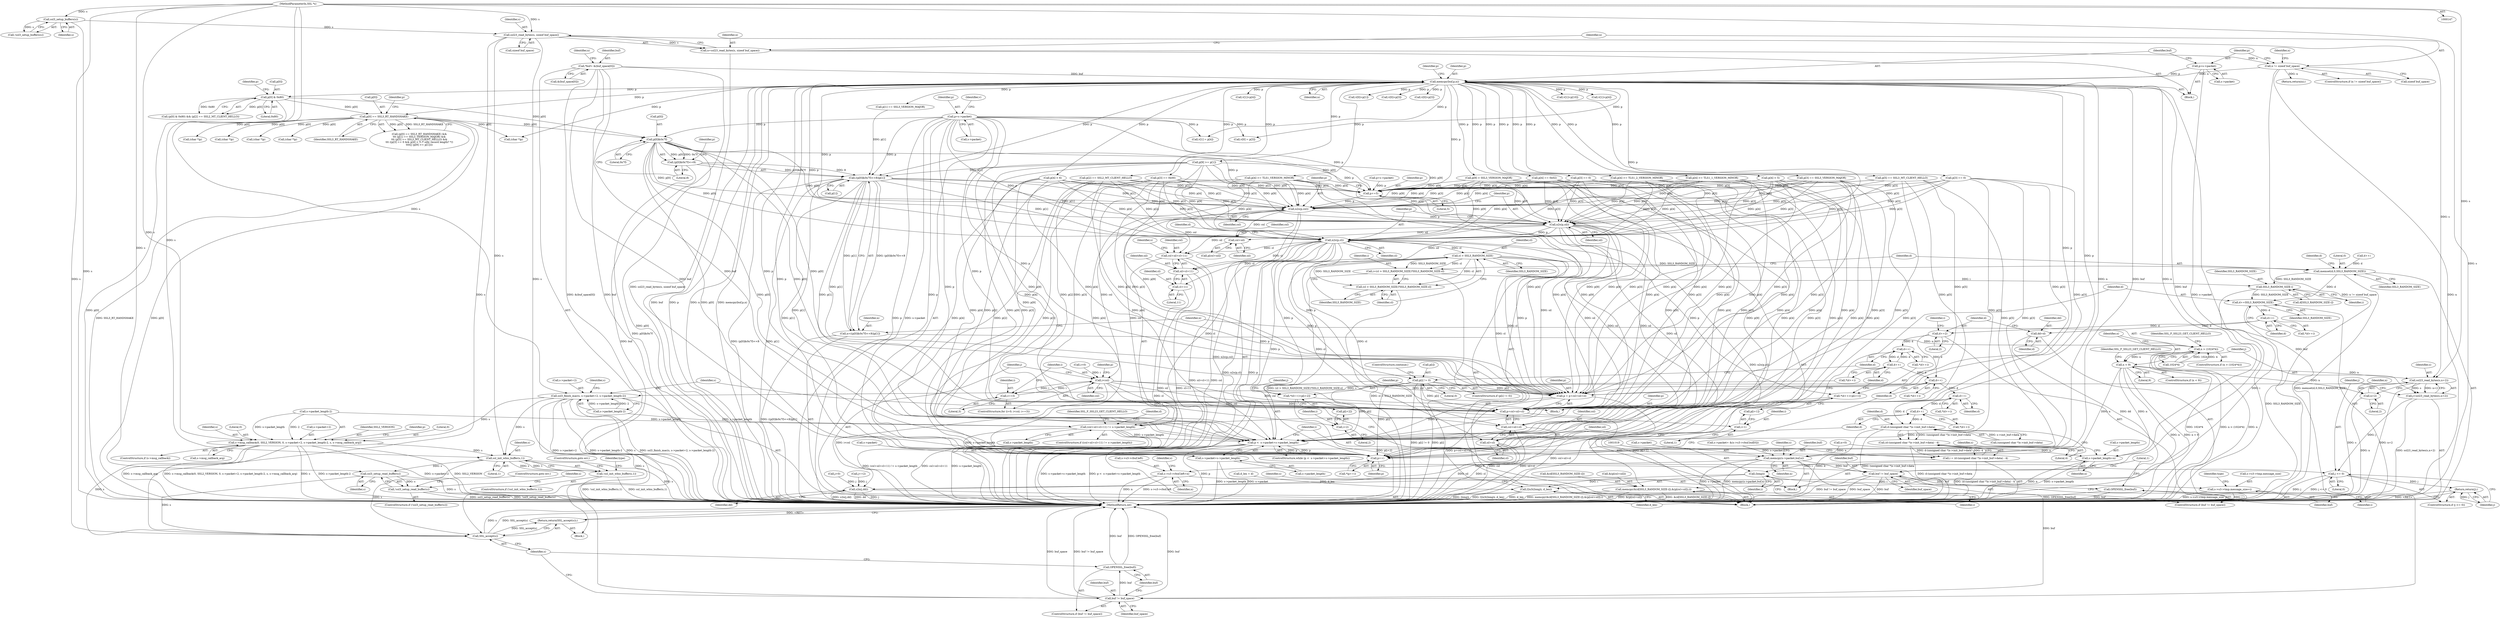 digraph "0_openssl_6ce9687b5aba5391fc0de50e18779eb676d0e04d@array" {
"1000740" [label="(Call,p[0]&0x7f)"];
"1000221" [label="(Call,p[0] & 0x80)"];
"1000215" [label="(Call,memcpy(buf,p,n))"];
"1000152" [label="(Call,*buf= &(buf_space[0]))"];
"1000210" [label="(Call,p=s->packet)"];
"1000204" [label="(Call,n != sizeof buf_space)"];
"1000197" [label="(Call,n=ssl23_read_bytes(s, sizeof buf_space))"];
"1000199" [label="(Call,ssl23_read_bytes(s, sizeof buf_space))"];
"1000194" [label="(Call,ssl3_setup_buffers(s))"];
"1000148" [label="(MethodParameterIn,SSL *s)"];
"1000430" [label="(Call,p[0] == SSL3_RT_HANDSHAKE)"];
"1000717" [label="(Call,p=s->packet)"];
"1000739" [label="(Call,(p[0]&0x7f)<<8)"];
"1000738" [label="(Call,((p[0]&0x7f)<<8)|p[1])"];
"1000736" [label="(Call,n=((p[0]&0x7f)<<8)|p[1])"];
"1000750" [label="(Call,n > (1024*4))"];
"1000761" [label="(Call,n < 9)"];
"1000771" [label="(Call,ssl23_read_bytes(s,n+2))"];
"1000769" [label="(Call,j=ssl23_read_bytes(s,n+2))"];
"1000777" [label="(Call,j <= 0)"];
"1000780" [label="(Return,return(j);)"];
"1000782" [label="(Call,ssl3_finish_mac(s, s->packet+2, s->packet_length-2))"];
"1000798" [label="(Call,s->msg_callback(0, SSL2_VERSION, 0, s->packet+2, s->packet_length-2, s, s->msg_callback_arg))"];
"1001090" [label="(Call,ssl_init_wbio_buffer(s,1))"];
"1001089" [label="(Call,!ssl_init_wbio_buffer(s,1))"];
"1001121" [label="(Call,ssl3_setup_read_buffer(s))"];
"1001120" [label="(Call,!ssl3_setup_read_buffer(s))"];
"1001234" [label="(Call,SSL_accept(s))"];
"1001233" [label="(Return,return(SSL_accept(s));)"];
"1000773" [label="(Call,n+2)"];
"1001104" [label="(Call,s->packet_length=n)"];
"1001138" [label="(Call,memcpy(s->packet,buf,n))"];
"1001144" [label="(Call,s->s3->rbuf.left=n)"];
"1001228" [label="(Call,buf != buf_space)"];
"1001231" [label="(Call,OPENSSL_free(buf))"];
"1001238" [label="(Call,buf != buf_space)"];
"1001241" [label="(Call,OPENSSL_free(buf))"];
"1000821" [label="(Call,p+=5)"];
"1000824" [label="(Call,n2s(p,csl))"];
"1000827" [label="(Call,n2s(p,sil))"];
"1000830" [label="(Call,n2s(p,cl))"];
"1000843" [label="(Call,(csl+sil+cl+11) != s->packet_length)"];
"1000987" [label="(Call,p <  s->packet+s->packet_length)"];
"1001002" [label="(Call,p++)"];
"1000989" [label="(Call,s->packet+s->packet_length)"];
"1000844" [label="(Call,csl+sil+cl+11)"];
"1000846" [label="(Call,sil+cl+11)"];
"1000848" [label="(Call,cl+11)"];
"1000885" [label="(Call,cl > SSL3_RANDOM_SIZE)"];
"1000882" [label="(Call,i=(cl > SSL3_RANDOM_SIZE)?SSL3_RANDOM_SIZE:cl)"];
"1000898" [label="(Call,SSL3_RANDOM_SIZE-i)"];
"1000894" [label="(Call,memcpy(&(d[SSL3_RANDOM_SIZE-i]),&(p[csl+sil]),i))"];
"1000908" [label="(Call,d+=SSL3_RANDOM_SIZE)"];
"1000913" [label="(Call,d++)"];
"1000919" [label="(Call,dd=d)"];
"1000964" [label="(Call,s2n(j,dd))"];
"1000922" [label="(Call,d+=2)"];
"1000945" [label="(Call,d++)"];
"1000954" [label="(Call,d++)"];
"1000969" [label="(Call,d++)"];
"1000974" [label="(Call,d++)"];
"1000999" [label="(Call,d++)"];
"1001007" [label="(Call,d-(unsigned char *)s->init_buf->data)"];
"1001006" [label="(Call,(d-(unsigned char *)s->init_buf->data) - 4)"];
"1001004" [label="(Call,i = (d-(unsigned char *)s->init_buf->data) - 4)"];
"1001018" [label="(Call,(long)i)"];
"1001017" [label="(Call,l2n3((long)i, d_len))"];
"1001040" [label="(Call,s->s3->tmp.message_size=i)"];
"1000884" [label="(Call,(cl > SSL3_RANDOM_SIZE)?SSL3_RANDOM_SIZE:cl)"];
"1000890" [label="(Call,memset(d,0,SSL3_RANDOM_SIZE))"];
"1000977" [label="(Call,p = p+csl+sil+cl)"];
"1000979" [label="(Call,p+csl+sil+cl)"];
"1000981" [label="(Call,csl+sil+cl)"];
"1000983" [label="(Call,sil+cl)"];
"1000937" [label="(Call,p[i] != 0)"];
"1000943" [label="(Call,*(d++)=p[i+1])"];
"1000952" [label="(Call,*(d++)=p[i+2])"];
"1000904" [label="(Call,csl+sil)"];
"1000929" [label="(Call,i<csl)"];
"1000932" [label="(Call,i+=3)"];
"1000949" [label="(Call,i+1)"];
"1000958" [label="(Call,i+2)"];
"1001121" [label="(Call,ssl3_setup_read_buffer(s))"];
"1000193" [label="(Call,!ssl3_setup_buffers(s))"];
"1000775" [label="(Literal,2)"];
"1000852" [label="(Identifier,s)"];
"1000951" [label="(Literal,1)"];
"1000430" [label="(Call,p[0] == SSL3_RT_HANDSHAKE)"];
"1000937" [label="(Call,p[i] != 0)"];
"1000431" [label="(Call,p[0])"];
"1001245" [label="(Literal,1)"];
"1000882" [label="(Call,i=(cl > SSL3_RANDOM_SIZE)?SSL3_RANDOM_SIZE:cl)"];
"1000492" [label="(Call,p[9] > SSL3_VERSION_MAJOR)"];
"1001003" [label="(Identifier,p)"];
"1000939" [label="(Identifier,p)"];
"1000897" [label="(Identifier,d)"];
"1000195" [label="(Identifier,s)"];
"1001000" [label="(Identifier,d)"];
"1000849" [label="(Identifier,cl)"];
"1000222" [label="(Call,p[0])"];
"1001005" [label="(Identifier,i)"];
"1000848" [label="(Call,cl+11)"];
"1000933" [label="(Identifier,i)"];
"1000999" [label="(Call,d++)"];
"1000739" [label="(Call,(p[0]&0x7f)<<8)"];
"1000454" [label="(Call,p[4] < 5)"];
"1001228" [label="(Call,buf != buf_space)"];
"1000769" [label="(Call,j=ssl23_read_bytes(s,n+2))"];
"1000887" [label="(Identifier,SSL3_RANDOM_SIZE)"];
"1000956" [label="(Call,p[i+2])"];
"1000850" [label="(Literal,11)"];
"1000216" [label="(Identifier,buf)"];
"1000200" [label="(Identifier,s)"];
"1000968" [label="(Call,*(d++))"];
"1001016" [label="(Literal,4)"];
"1000772" [label="(Identifier,s)"];
"1000746" [label="(Call,p[1])"];
"1001104" [label="(Call,s->packet_length=n)"];
"1000908" [label="(Call,d+=SSL3_RANDOM_SIZE)"];
"1000901" [label="(Call,&(p[csl+sil]))"];
"1000149" [label="(Block,)"];
"1000823" [label="(Literal,5)"];
"1001119" [label="(ControlStructure,if (!ssl3_setup_read_buffer(s)))"];
"1000828" [label="(Identifier,p)"];
"1000964" [label="(Call,s2n(j,dd))"];
"1000924" [label="(Literal,2)"];
"1000974" [label="(Call,d++)"];
"1000906" [label="(Identifier,sil)"];
"1000864" [label="(Call,d_len = d)"];
"1000821" [label="(Call,p+=5)"];
"1000226" [label="(Call,p[2] == SSL2_MT_CLIENT_HELLO)"];
"1000893" [label="(Identifier,SSL3_RANDOM_SIZE)"];
"1000225" [label="(Literal,0x80)"];
"1000981" [label="(Call,csl+sil+cl)"];
"1000220" [label="(Call,(p[0] & 0x80) && (p[2] == SSL2_MT_CLIENT_HELLO))"];
"1000762" [label="(Identifier,n)"];
"1000223" [label="(Identifier,p)"];
"1001088" [label="(ControlStructure,if (!ssl_init_wbio_buffer(s,1)))"];
"1000983" [label="(Call,sil+cl)"];
"1000988" [label="(Identifier,p)"];
"1000898" [label="(Call,SSL3_RANDOM_SIZE-i)"];
"1000834" [label="(Identifier,d)"];
"1000885" [label="(Call,cl > SSL3_RANDOM_SIZE)"];
"1000961" [label="(Call,j+=2)"];
"1000989" [label="(Call,s->packet+s->packet_length)"];
"1000436" [label="(Call,p[1] == SSL3_VERSION_MAJOR)"];
"1001008" [label="(Identifier,d)"];
"1001126" [label="(Identifier,s)"];
"1001105" [label="(Call,s->packet_length)"];
"1000907" [label="(Identifier,i)"];
"1000926" [label="(Call,i=0)"];
"1000789" [label="(Call,s->packet_length-2)"];
"1000206" [label="(Call,sizeof buf_space)"];
"1000796" [label="(Identifier,s)"];
"1000776" [label="(ControlStructure,if (j <= 0))"];
"1001142" [label="(Identifier,buf)"];
"1000832" [label="(Identifier,cl)"];
"1001092" [label="(Literal,1)"];
"1000215" [label="(Call,memcpy(buf,p,n))"];
"1000827" [label="(Call,n2s(p,sil))"];
"1000481" [label="(Call,p[4] < 6)"];
"1000300" [label="(Call,p[4] >= TLS1_2_VERSION_MINOR)"];
"1001122" [label="(Identifier,s)"];
"1000208" [label="(Return,return(n);)"];
"1000938" [label="(Call,p[i])"];
"1000194" [label="(Call,ssl3_setup_buffers(s))"];
"1000831" [label="(Identifier,p)"];
"1001021" [label="(Identifier,d_len)"];
"1001139" [label="(Call,s->packet)"];
"1000978" [label="(Identifier,p)"];
"1000889" [label="(Identifier,cl)"];
"1001143" [label="(Identifier,n)"];
"1000774" [label="(Identifier,n)"];
"1000942" [label="(ControlStructure,continue;)"];
"1000936" [label="(ControlStructure,if (p[i] != 0))"];
"1000802" [label="(Call,s->packet+2)"];
"1000910" [label="(Identifier,SSL3_RANDOM_SIZE)"];
"1000984" [label="(Identifier,sil)"];
"1001089" [label="(Call,!ssl_init_wbio_buffer(s,1))"];
"1000442" [label="(Call,p[5] == SSL3_MT_CLIENT_HELLO)"];
"1000757" [label="(Identifier,SSL_F_SSL23_GET_CLIENT_HELLO)"];
"1000740" [label="(Call,p[0]&0x7f)"];
"1000152" [label="(Call,*buf= &(buf_space[0]))"];
"1000154" [label="(Call,&(buf_space[0]))"];
"1000817" [label="(Identifier,p)"];
"1001152" [label="(Identifier,n)"];
"1001237" [label="(ControlStructure,if (buf != buf_space))"];
"1001246" [label="(MethodReturn,int)"];
"1000779" [label="(Literal,0)"];
"1000217" [label="(Identifier,p)"];
"1000747" [label="(Identifier,p)"];
"1000952" [label="(Call,*(d++)=p[i+2])"];
"1001006" [label="(Call,(d-(unsigned char *)s->init_buf->data) - 4)"];
"1000960" [label="(Literal,2)"];
"1000148" [label="(MethodParameterIn,SSL *s)"];
"1000825" [label="(Identifier,p)"];
"1000894" [label="(Call,memcpy(&(d[SSL3_RANDOM_SIZE-i]),&(p[csl+sil]),i))"];
"1000912" [label="(Call,*(d++))"];
"1000980" [label="(Identifier,p)"];
"1000900" [label="(Identifier,i)"];
"1000930" [label="(Identifier,i)"];
"1000945" [label="(Call,d++)"];
"1001123" [label="(ControlStructure,goto err;)"];
"1000993" [label="(Call,s->packet_length)"];
"1001235" [label="(Identifier,s)"];
"1000826" [label="(Identifier,csl)"];
"1000977" [label="(Call,p = p+csl+sil+cl)"];
"1000973" [label="(Call,*(d++))"];
"1001051" [label="(Identifier,type)"];
"1000722" [label="(Call,v[0] = p[3])"];
"1000763" [label="(Literal,9)"];
"1001241" [label="(Call,OPENSSL_free(buf))"];
"1000943" [label="(Call,*(d++)=p[i+1])"];
"1000284" [label="(Call,v[1]=p[4])"];
"1000637" [label="(Call,(char *)p)"];
"1000197" [label="(Call,n=ssl23_read_bytes(s, sizeof buf_space))"];
"1000782" [label="(Call,ssl3_finish_mac(s, s->packet+2, s->packet_length-2))"];
"1000752" [label="(Call,1024*4)"];
"1000201" [label="(Call,sizeof buf_space)"];
"1000886" [label="(Identifier,cl)"];
"1001048" [label="(Identifier,i)"];
"1001041" [label="(Call,s->s3->tmp.message_size)"];
"1000925" [label="(ControlStructure,for (i=0; i<csl; i+=3))"];
"1000749" [label="(ControlStructure,if (n > (1024*4)))"];
"1000760" [label="(ControlStructure,if (n < 9))"];
"1001114" [label="(Identifier,s)"];
"1000941" [label="(Literal,0)"];
"1000799" [label="(Literal,0)"];
"1000959" [label="(Identifier,i)"];
"1001231" [label="(Call,OPENSSL_free(buf))"];
"1001240" [label="(Identifier,buf_space)"];
"1000729" [label="(Call,v[1] = p[4])"];
"1000429" [label="(Call,(p[0] == SSL3_RT_HANDSHAKE) &&\n\t\t\t (p[1] == SSL3_VERSION_MAJOR) &&\n\t\t\t (p[5] == SSL3_MT_CLIENT_HELLO) &&\n\t\t\t ((p[3] == 0 && p[4] < 5 /* silly record length? */)\n\t\t\t\t|| (p[9] >= p[1])))"];
"1001098" [label="(Block,)"];
"1000745" [label="(Literal,8)"];
"1000212" [label="(Call,s->packet)"];
"1001157" [label="(Identifier,s)"];
"1001138" [label="(Call,memcpy(s->packet,buf,n))"];
"1000904" [label="(Call,csl+sil)"];
"1000777" [label="(Call,j <= 0)"];
"1000920" [label="(Identifier,dd)"];
"1000239" [label="(Call,p[4] == 0x02)"];
"1001001" [label="(Call,*(p++))"];
"1001018" [label="(Call,(long)i)"];
"1000982" [label="(Identifier,csl)"];
"1000778" [label="(Identifier,j)"];
"1000218" [label="(Identifier,n)"];
"1000923" [label="(Identifier,d)"];
"1000783" [label="(Identifier,s)"];
"1000221" [label="(Call,p[0] & 0x80)"];
"1000476" [label="(Call,p[3] == 0)"];
"1000761" [label="(Call,n < 9)"];
"1000744" [label="(Literal,0x7f)"];
"1000851" [label="(Call,s->packet_length)"];
"1000766" [label="(Identifier,SSL_F_SSL23_GET_CLIENT_HELLO)"];
"1001124" [label="(Call,s->packet= &(s->s3->rbuf.buf[0]))"];
"1000883" [label="(Identifier,i)"];
"1001040" [label="(Call,s->s3->tmp.message_size=i)"];
"1000467" [label="(Call,v[0]=p[1])"];
"1000277" [label="(Call,v[0]=p[3])"];
"1001242" [label="(Identifier,buf)"];
"1000965" [label="(Identifier,j)"];
"1000449" [label="(Call,p[3] == 0)"];
"1000884" [label="(Call,(cl > SSL3_RANDOM_SIZE)?SSL3_RANDOM_SIZE:cl)"];
"1000210" [label="(Call,p=s->packet)"];
"1000153" [label="(Identifier,buf)"];
"1000773" [label="(Call,n+2)"];
"1000843" [label="(Call,(csl+sil+cl+11) != s->packet_length)"];
"1000717" [label="(Call,p=s->packet)"];
"1000751" [label="(Identifier,n)"];
"1000724" [label="(Identifier,v)"];
"1000921" [label="(Identifier,d)"];
"1000890" [label="(Call,memset(d,0,SSL3_RANDOM_SIZE))"];
"1001148" [label="(Identifier,s)"];
"1000646" [label="(Call,(char *)p)"];
"1000678" [label="(Call,(char *)p)"];
"1000737" [label="(Identifier,n)"];
"1000812" [label="(Identifier,s)"];
"1000655" [label="(Call,(char *)p)"];
"1001090" [label="(Call,ssl_init_wbio_buffer(s,1))"];
"1000824" [label="(Call,n2s(p,csl))"];
"1000896" [label="(Call,d[SSL3_RANDOM_SIZE-i])"];
"1000770" [label="(Identifier,j)"];
"1000899" [label="(Identifier,SSL3_RANDOM_SIZE)"];
"1000913" [label="(Call,d++)"];
"1000954" [label="(Call,d++)"];
"1001007" [label="(Call,d-(unsigned char *)s->init_buf->data)"];
"1000245" [label="(Call,v[0]=p[3])"];
"1000909" [label="(Identifier,d)"];
"1001091" [label="(Identifier,s)"];
"1000929" [label="(Call,i<csl)"];
"1000905" [label="(Identifier,csl)"];
"1000182" [label="(Block,)"];
"1000459" [label="(Call,p[9] >= p[1])"];
"1001093" [label="(ControlStructure,goto err;)"];
"1000953" [label="(Call,*(d++))"];
"1000979" [label="(Call,p+csl+sil+cl)"];
"1000780" [label="(Return,return(j);)"];
"1000794" [label="(ControlStructure,if (s->msg_callback))"];
"1000955" [label="(Identifier,d)"];
"1001230" [label="(Identifier,buf_space)"];
"1001238" [label="(Call,buf != buf_space)"];
"1000204" [label="(Call,n != sizeof buf_space)"];
"1000167" [label="(Call,n=0)"];
"1000946" [label="(Identifier,d)"];
"1000198" [label="(Identifier,n)"];
"1001004" [label="(Call,i = (d-(unsigned char *)s->init_buf->data) - 4)"];
"1001234" [label="(Call,SSL_accept(s))"];
"1000847" [label="(Identifier,sil)"];
"1001002" [label="(Call,p++)"];
"1000800" [label="(Identifier,SSL2_VERSION)"];
"1000969" [label="(Call,d++)"];
"1000958" [label="(Call,i+2)"];
"1001009" [label="(Call,(unsigned char *)s->init_buf->data)"];
"1000234" [label="(Call,p[3] == 0x00)"];
"1000947" [label="(Call,p[i+1])"];
"1000990" [label="(Call,s->packet)"];
"1000784" [label="(Call,s->packet+2)"];
"1000203" [label="(ControlStructure,if (n != sizeof buf_space))"];
"1000844" [label="(Call,csl+sil+cl+11)"];
"1000927" [label="(Identifier,i)"];
"1001145" [label="(Call,s->s3->rbuf.left)"];
"1001144" [label="(Call,s->s3->rbuf.left=n)"];
"1001232" [label="(Identifier,buf)"];
"1000781" [label="(Identifier,j)"];
"1000750" [label="(Call,n > (1024*4))"];
"1001108" [label="(Identifier,n)"];
"1001026" [label="(Identifier,s)"];
"1000292" [label="(Call,p[4] >= TLS1_VERSION_MINOR)"];
"1000934" [label="(Literal,3)"];
"1000168" [label="(Identifier,n)"];
"1001020" [label="(Identifier,i)"];
"1000962" [label="(Identifier,j)"];
"1000325" [label="(Call,p[4] >= TLS1_1_VERSION_MINOR)"];
"1000719" [label="(Call,s->packet)"];
"1001239" [label="(Identifier,buf)"];
"1000966" [label="(Identifier,dd)"];
"1000271" [label="(Call,p[3] == SSL3_VERSION_MAJOR)"];
"1000663" [label="(Call,(char *)p)"];
"1000922" [label="(Call,d+=2)"];
"1000944" [label="(Call,*(d++))"];
"1000892" [label="(Literal,0)"];
"1000842" [label="(ControlStructure,if ((csl+sil+cl+11) != s->packet_length))"];
"1000935" [label="(Block,)"];
"1000856" [label="(Identifier,SSL_F_SSL23_GET_CLIENT_HELLO)"];
"1000877" [label="(Call,d++)"];
"1000807" [label="(Call,s->packet_length-2)"];
"1000895" [label="(Call,&(d[SSL3_RANDOM_SIZE-i]))"];
"1000932" [label="(Call,i+=3)"];
"1000949" [label="(Call,i+1)"];
"1000950" [label="(Identifier,i)"];
"1000199" [label="(Call,ssl23_read_bytes(s, sizeof buf_space))"];
"1001233" [label="(Return,return(SSL_accept(s));)"];
"1000813" [label="(Call,s->msg_callback_arg)"];
"1000987" [label="(Call,p <  s->packet+s->packet_length)"];
"1000503" [label="(Call,v[1]=p[10])"];
"1001229" [label="(Identifier,buf)"];
"1000975" [label="(Identifier,d)"];
"1000902" [label="(Call,p[csl+sil])"];
"1000830" [label="(Call,n2s(p,cl))"];
"1000438" [label="(Identifier,p)"];
"1000798" [label="(Call,s->msg_callback(0, SSL2_VERSION, 0, s->packet+2, s->packet_length-2, s, s->msg_callback_arg))"];
"1001227" [label="(ControlStructure,if (buf != buf_space))"];
"1000771" [label="(Call,ssl23_read_bytes(s,n+2))"];
"1000713" [label="(Block,)"];
"1000741" [label="(Call,p[0])"];
"1000228" [label="(Identifier,p)"];
"1000718" [label="(Identifier,p)"];
"1000919" [label="(Call,dd=d)"];
"1001017" [label="(Call,l2n3((long)i, d_len))"];
"1000205" [label="(Identifier,n)"];
"1000252" [label="(Call,v[1]=p[4])"];
"1001096" [label="(Identifier,type)"];
"1000888" [label="(Identifier,SSL3_RANDOM_SIZE)"];
"1000434" [label="(Identifier,SSL3_RT_HANDSHAKE)"];
"1000211" [label="(Identifier,p)"];
"1000891" [label="(Identifier,d)"];
"1000816" [label="(Call,p=s->packet)"];
"1000916" [label="(Call,j=0)"];
"1000986" [label="(ControlStructure,while (p <  s->packet+s->packet_length))"];
"1000738" [label="(Call,((p[0]&0x7f)<<8)|p[1])"];
"1000862" [label="(Identifier,d)"];
"1000970" [label="(Identifier,d)"];
"1000931" [label="(Identifier,csl)"];
"1000209" [label="(Identifier,n)"];
"1000846" [label="(Call,sil+cl+11)"];
"1000822" [label="(Identifier,p)"];
"1000845" [label="(Identifier,csl)"];
"1000914" [label="(Identifier,d)"];
"1000801" [label="(Literal,0)"];
"1000736" [label="(Call,n=((p[0]&0x7f)<<8)|p[1])"];
"1000829" [label="(Identifier,sil)"];
"1000985" [label="(Identifier,cl)"];
"1001120" [label="(Call,!ssl3_setup_read_buffer(s))"];
"1000998" [label="(Call,*(d++))"];
"1000740" -> "1000739"  [label="AST: "];
"1000740" -> "1000744"  [label="CFG: "];
"1000741" -> "1000740"  [label="AST: "];
"1000744" -> "1000740"  [label="AST: "];
"1000745" -> "1000740"  [label="CFG: "];
"1000740" -> "1001246"  [label="DDG: p[0]"];
"1000740" -> "1000739"  [label="DDG: p[0]"];
"1000740" -> "1000739"  [label="DDG: 0x7f"];
"1000221" -> "1000740"  [label="DDG: p[0]"];
"1000430" -> "1000740"  [label="DDG: p[0]"];
"1000717" -> "1000740"  [label="DDG: p"];
"1000740" -> "1000821"  [label="DDG: p[0]"];
"1000740" -> "1000824"  [label="DDG: p[0]"];
"1000740" -> "1000827"  [label="DDG: p[0]"];
"1000740" -> "1000830"  [label="DDG: p[0]"];
"1000740" -> "1000977"  [label="DDG: p[0]"];
"1000740" -> "1000979"  [label="DDG: p[0]"];
"1000740" -> "1000987"  [label="DDG: p[0]"];
"1000740" -> "1001002"  [label="DDG: p[0]"];
"1000221" -> "1000220"  [label="AST: "];
"1000221" -> "1000225"  [label="CFG: "];
"1000222" -> "1000221"  [label="AST: "];
"1000225" -> "1000221"  [label="AST: "];
"1000228" -> "1000221"  [label="CFG: "];
"1000220" -> "1000221"  [label="CFG: "];
"1000221" -> "1001246"  [label="DDG: p[0]"];
"1000221" -> "1000220"  [label="DDG: p[0]"];
"1000221" -> "1000220"  [label="DDG: 0x80"];
"1000215" -> "1000221"  [label="DDG: p"];
"1000221" -> "1000430"  [label="DDG: p[0]"];
"1000215" -> "1000182"  [label="AST: "];
"1000215" -> "1000218"  [label="CFG: "];
"1000216" -> "1000215"  [label="AST: "];
"1000217" -> "1000215"  [label="AST: "];
"1000218" -> "1000215"  [label="AST: "];
"1000223" -> "1000215"  [label="CFG: "];
"1000215" -> "1001246"  [label="DDG: buf"];
"1000215" -> "1001246"  [label="DDG: p"];
"1000215" -> "1001246"  [label="DDG: n"];
"1000215" -> "1001246"  [label="DDG: memcpy(buf,p,n)"];
"1000152" -> "1000215"  [label="DDG: buf"];
"1000210" -> "1000215"  [label="DDG: p"];
"1000204" -> "1000215"  [label="DDG: n"];
"1000215" -> "1000226"  [label="DDG: p"];
"1000215" -> "1000234"  [label="DDG: p"];
"1000215" -> "1000239"  [label="DDG: p"];
"1000215" -> "1000245"  [label="DDG: p"];
"1000215" -> "1000252"  [label="DDG: p"];
"1000215" -> "1000271"  [label="DDG: p"];
"1000215" -> "1000277"  [label="DDG: p"];
"1000215" -> "1000284"  [label="DDG: p"];
"1000215" -> "1000292"  [label="DDG: p"];
"1000215" -> "1000300"  [label="DDG: p"];
"1000215" -> "1000325"  [label="DDG: p"];
"1000215" -> "1000430"  [label="DDG: p"];
"1000215" -> "1000436"  [label="DDG: p"];
"1000215" -> "1000442"  [label="DDG: p"];
"1000215" -> "1000449"  [label="DDG: p"];
"1000215" -> "1000454"  [label="DDG: p"];
"1000215" -> "1000459"  [label="DDG: p"];
"1000215" -> "1000467"  [label="DDG: p"];
"1000215" -> "1000476"  [label="DDG: p"];
"1000215" -> "1000481"  [label="DDG: p"];
"1000215" -> "1000492"  [label="DDG: p"];
"1000215" -> "1000503"  [label="DDG: p"];
"1000215" -> "1000637"  [label="DDG: p"];
"1000215" -> "1000722"  [label="DDG: p"];
"1000215" -> "1000729"  [label="DDG: p"];
"1000215" -> "1000738"  [label="DDG: p"];
"1000215" -> "1000821"  [label="DDG: p"];
"1000215" -> "1000824"  [label="DDG: p"];
"1000215" -> "1000827"  [label="DDG: p"];
"1000215" -> "1000830"  [label="DDG: p"];
"1000215" -> "1000977"  [label="DDG: p"];
"1000215" -> "1000979"  [label="DDG: p"];
"1000215" -> "1000987"  [label="DDG: p"];
"1000215" -> "1001002"  [label="DDG: p"];
"1000215" -> "1001104"  [label="DDG: n"];
"1000215" -> "1001138"  [label="DDG: buf"];
"1000215" -> "1001138"  [label="DDG: n"];
"1000215" -> "1001228"  [label="DDG: buf"];
"1000215" -> "1001238"  [label="DDG: buf"];
"1000152" -> "1000149"  [label="AST: "];
"1000152" -> "1000154"  [label="CFG: "];
"1000153" -> "1000152"  [label="AST: "];
"1000154" -> "1000152"  [label="AST: "];
"1000168" -> "1000152"  [label="CFG: "];
"1000152" -> "1001246"  [label="DDG: buf"];
"1000152" -> "1001246"  [label="DDG: &(buf_space[0])"];
"1000152" -> "1001138"  [label="DDG: buf"];
"1000152" -> "1001228"  [label="DDG: buf"];
"1000152" -> "1001238"  [label="DDG: buf"];
"1000210" -> "1000182"  [label="AST: "];
"1000210" -> "1000212"  [label="CFG: "];
"1000211" -> "1000210"  [label="AST: "];
"1000212" -> "1000210"  [label="AST: "];
"1000216" -> "1000210"  [label="CFG: "];
"1000210" -> "1001246"  [label="DDG: s->packet"];
"1000204" -> "1000203"  [label="AST: "];
"1000204" -> "1000206"  [label="CFG: "];
"1000205" -> "1000204"  [label="AST: "];
"1000206" -> "1000204"  [label="AST: "];
"1000209" -> "1000204"  [label="CFG: "];
"1000211" -> "1000204"  [label="CFG: "];
"1000204" -> "1001246"  [label="DDG: n"];
"1000204" -> "1001246"  [label="DDG: n != sizeof buf_space"];
"1000197" -> "1000204"  [label="DDG: n"];
"1000204" -> "1000208"  [label="DDG: n"];
"1000197" -> "1000182"  [label="AST: "];
"1000197" -> "1000199"  [label="CFG: "];
"1000198" -> "1000197"  [label="AST: "];
"1000199" -> "1000197"  [label="AST: "];
"1000205" -> "1000197"  [label="CFG: "];
"1000197" -> "1001246"  [label="DDG: ssl23_read_bytes(s, sizeof buf_space)"];
"1000199" -> "1000197"  [label="DDG: s"];
"1000199" -> "1000201"  [label="CFG: "];
"1000200" -> "1000199"  [label="AST: "];
"1000201" -> "1000199"  [label="AST: "];
"1000199" -> "1001246"  [label="DDG: s"];
"1000194" -> "1000199"  [label="DDG: s"];
"1000148" -> "1000199"  [label="DDG: s"];
"1000199" -> "1000771"  [label="DDG: s"];
"1000199" -> "1001090"  [label="DDG: s"];
"1000199" -> "1001234"  [label="DDG: s"];
"1000194" -> "1000193"  [label="AST: "];
"1000194" -> "1000195"  [label="CFG: "];
"1000195" -> "1000194"  [label="AST: "];
"1000193" -> "1000194"  [label="CFG: "];
"1000194" -> "1001246"  [label="DDG: s"];
"1000194" -> "1000193"  [label="DDG: s"];
"1000148" -> "1000194"  [label="DDG: s"];
"1000148" -> "1000147"  [label="AST: "];
"1000148" -> "1001246"  [label="DDG: s"];
"1000148" -> "1000771"  [label="DDG: s"];
"1000148" -> "1000782"  [label="DDG: s"];
"1000148" -> "1000798"  [label="DDG: s"];
"1000148" -> "1001090"  [label="DDG: s"];
"1000148" -> "1001121"  [label="DDG: s"];
"1000148" -> "1001234"  [label="DDG: s"];
"1000430" -> "1000429"  [label="AST: "];
"1000430" -> "1000434"  [label="CFG: "];
"1000431" -> "1000430"  [label="AST: "];
"1000434" -> "1000430"  [label="AST: "];
"1000438" -> "1000430"  [label="CFG: "];
"1000429" -> "1000430"  [label="CFG: "];
"1000430" -> "1001246"  [label="DDG: SSL3_RT_HANDSHAKE"];
"1000430" -> "1001246"  [label="DDG: p[0]"];
"1000430" -> "1000429"  [label="DDG: p[0]"];
"1000430" -> "1000429"  [label="DDG: SSL3_RT_HANDSHAKE"];
"1000430" -> "1000637"  [label="DDG: p[0]"];
"1000430" -> "1000646"  [label="DDG: p[0]"];
"1000430" -> "1000655"  [label="DDG: p[0]"];
"1000430" -> "1000663"  [label="DDG: p[0]"];
"1000430" -> "1000678"  [label="DDG: p[0]"];
"1000717" -> "1000713"  [label="AST: "];
"1000717" -> "1000719"  [label="CFG: "];
"1000718" -> "1000717"  [label="AST: "];
"1000719" -> "1000717"  [label="AST: "];
"1000724" -> "1000717"  [label="CFG: "];
"1000717" -> "1001246"  [label="DDG: s->packet"];
"1000717" -> "1001246"  [label="DDG: p"];
"1000717" -> "1000722"  [label="DDG: p"];
"1000717" -> "1000729"  [label="DDG: p"];
"1000717" -> "1000738"  [label="DDG: p"];
"1000717" -> "1000821"  [label="DDG: p"];
"1000717" -> "1000824"  [label="DDG: p"];
"1000717" -> "1000827"  [label="DDG: p"];
"1000717" -> "1000830"  [label="DDG: p"];
"1000717" -> "1000977"  [label="DDG: p"];
"1000717" -> "1000979"  [label="DDG: p"];
"1000717" -> "1000987"  [label="DDG: p"];
"1000717" -> "1001002"  [label="DDG: p"];
"1000739" -> "1000738"  [label="AST: "];
"1000739" -> "1000745"  [label="CFG: "];
"1000745" -> "1000739"  [label="AST: "];
"1000747" -> "1000739"  [label="CFG: "];
"1000739" -> "1001246"  [label="DDG: p[0]&0x7f"];
"1000739" -> "1000738"  [label="DDG: p[0]&0x7f"];
"1000739" -> "1000738"  [label="DDG: 8"];
"1000738" -> "1000736"  [label="AST: "];
"1000738" -> "1000746"  [label="CFG: "];
"1000746" -> "1000738"  [label="AST: "];
"1000736" -> "1000738"  [label="CFG: "];
"1000738" -> "1001246"  [label="DDG: (p[0]&0x7f)<<8"];
"1000738" -> "1001246"  [label="DDG: p[1]"];
"1000738" -> "1000736"  [label="DDG: (p[0]&0x7f)<<8"];
"1000738" -> "1000736"  [label="DDG: p[1]"];
"1000436" -> "1000738"  [label="DDG: p[1]"];
"1000459" -> "1000738"  [label="DDG: p[1]"];
"1000738" -> "1000821"  [label="DDG: p[1]"];
"1000738" -> "1000824"  [label="DDG: p[1]"];
"1000738" -> "1000827"  [label="DDG: p[1]"];
"1000738" -> "1000830"  [label="DDG: p[1]"];
"1000738" -> "1000977"  [label="DDG: p[1]"];
"1000738" -> "1000979"  [label="DDG: p[1]"];
"1000738" -> "1000987"  [label="DDG: p[1]"];
"1000738" -> "1001002"  [label="DDG: p[1]"];
"1000736" -> "1000713"  [label="AST: "];
"1000737" -> "1000736"  [label="AST: "];
"1000751" -> "1000736"  [label="CFG: "];
"1000736" -> "1001246"  [label="DDG: ((p[0]&0x7f)<<8)|p[1]"];
"1000736" -> "1000750"  [label="DDG: n"];
"1000750" -> "1000749"  [label="AST: "];
"1000750" -> "1000752"  [label="CFG: "];
"1000751" -> "1000750"  [label="AST: "];
"1000752" -> "1000750"  [label="AST: "];
"1000757" -> "1000750"  [label="CFG: "];
"1000762" -> "1000750"  [label="CFG: "];
"1000750" -> "1001246"  [label="DDG: n"];
"1000750" -> "1001246"  [label="DDG: n > (1024*4)"];
"1000750" -> "1001246"  [label="DDG: 1024*4"];
"1000752" -> "1000750"  [label="DDG: 1024"];
"1000752" -> "1000750"  [label="DDG: 4"];
"1000750" -> "1000761"  [label="DDG: n"];
"1000761" -> "1000760"  [label="AST: "];
"1000761" -> "1000763"  [label="CFG: "];
"1000762" -> "1000761"  [label="AST: "];
"1000763" -> "1000761"  [label="AST: "];
"1000766" -> "1000761"  [label="CFG: "];
"1000770" -> "1000761"  [label="CFG: "];
"1000761" -> "1001246"  [label="DDG: n"];
"1000761" -> "1001246"  [label="DDG: n < 9"];
"1000761" -> "1000771"  [label="DDG: n"];
"1000761" -> "1000773"  [label="DDG: n"];
"1000761" -> "1001104"  [label="DDG: n"];
"1000761" -> "1001138"  [label="DDG: n"];
"1000771" -> "1000769"  [label="AST: "];
"1000771" -> "1000773"  [label="CFG: "];
"1000772" -> "1000771"  [label="AST: "];
"1000773" -> "1000771"  [label="AST: "];
"1000769" -> "1000771"  [label="CFG: "];
"1000771" -> "1001246"  [label="DDG: n+2"];
"1000771" -> "1001246"  [label="DDG: s"];
"1000771" -> "1000769"  [label="DDG: s"];
"1000771" -> "1000769"  [label="DDG: n+2"];
"1000771" -> "1000782"  [label="DDG: s"];
"1000769" -> "1000713"  [label="AST: "];
"1000770" -> "1000769"  [label="AST: "];
"1000778" -> "1000769"  [label="CFG: "];
"1000769" -> "1001246"  [label="DDG: ssl23_read_bytes(s,n+2)"];
"1000769" -> "1000777"  [label="DDG: j"];
"1000777" -> "1000776"  [label="AST: "];
"1000777" -> "1000779"  [label="CFG: "];
"1000778" -> "1000777"  [label="AST: "];
"1000779" -> "1000777"  [label="AST: "];
"1000781" -> "1000777"  [label="CFG: "];
"1000783" -> "1000777"  [label="CFG: "];
"1000777" -> "1001246"  [label="DDG: j <= 0"];
"1000777" -> "1001246"  [label="DDG: j"];
"1000777" -> "1000780"  [label="DDG: j"];
"1000780" -> "1000776"  [label="AST: "];
"1000780" -> "1000781"  [label="CFG: "];
"1000781" -> "1000780"  [label="AST: "];
"1001246" -> "1000780"  [label="CFG: "];
"1000780" -> "1001246"  [label="DDG: <RET>"];
"1000781" -> "1000780"  [label="DDG: j"];
"1000782" -> "1000713"  [label="AST: "];
"1000782" -> "1000789"  [label="CFG: "];
"1000783" -> "1000782"  [label="AST: "];
"1000784" -> "1000782"  [label="AST: "];
"1000789" -> "1000782"  [label="AST: "];
"1000796" -> "1000782"  [label="CFG: "];
"1000782" -> "1001246"  [label="DDG: s->packet_length-2"];
"1000782" -> "1001246"  [label="DDG: s"];
"1000782" -> "1001246"  [label="DDG: ssl3_finish_mac(s, s->packet+2, s->packet_length-2)"];
"1000782" -> "1001246"  [label="DDG: s->packet+2"];
"1000789" -> "1000782"  [label="DDG: s->packet_length"];
"1000789" -> "1000782"  [label="DDG: 2"];
"1000782" -> "1000798"  [label="DDG: s"];
"1000782" -> "1001090"  [label="DDG: s"];
"1000782" -> "1001234"  [label="DDG: s"];
"1000798" -> "1000794"  [label="AST: "];
"1000798" -> "1000813"  [label="CFG: "];
"1000799" -> "1000798"  [label="AST: "];
"1000800" -> "1000798"  [label="AST: "];
"1000801" -> "1000798"  [label="AST: "];
"1000802" -> "1000798"  [label="AST: "];
"1000807" -> "1000798"  [label="AST: "];
"1000812" -> "1000798"  [label="AST: "];
"1000813" -> "1000798"  [label="AST: "];
"1000817" -> "1000798"  [label="CFG: "];
"1000798" -> "1001246"  [label="DDG: s->packet_length-2"];
"1000798" -> "1001246"  [label="DDG: s->packet+2"];
"1000798" -> "1001246"  [label="DDG: SSL2_VERSION"];
"1000798" -> "1001246"  [label="DDG: s->msg_callback_arg"];
"1000798" -> "1001246"  [label="DDG: s->msg_callback(0, SSL2_VERSION, 0, s->packet+2, s->packet_length-2, s, s->msg_callback_arg)"];
"1000798" -> "1001246"  [label="DDG: s"];
"1000807" -> "1000798"  [label="DDG: s->packet_length"];
"1000807" -> "1000798"  [label="DDG: 2"];
"1000798" -> "1001090"  [label="DDG: s"];
"1000798" -> "1001234"  [label="DDG: s"];
"1001090" -> "1001089"  [label="AST: "];
"1001090" -> "1001092"  [label="CFG: "];
"1001091" -> "1001090"  [label="AST: "];
"1001092" -> "1001090"  [label="AST: "];
"1001089" -> "1001090"  [label="CFG: "];
"1001090" -> "1001246"  [label="DDG: s"];
"1001090" -> "1001089"  [label="DDG: s"];
"1001090" -> "1001089"  [label="DDG: 1"];
"1001090" -> "1001121"  [label="DDG: s"];
"1001090" -> "1001234"  [label="DDG: s"];
"1001089" -> "1001088"  [label="AST: "];
"1001093" -> "1001089"  [label="CFG: "];
"1001096" -> "1001089"  [label="CFG: "];
"1001089" -> "1001246"  [label="DDG: !ssl_init_wbio_buffer(s,1)"];
"1001089" -> "1001246"  [label="DDG: ssl_init_wbio_buffer(s,1)"];
"1001121" -> "1001120"  [label="AST: "];
"1001121" -> "1001122"  [label="CFG: "];
"1001122" -> "1001121"  [label="AST: "];
"1001120" -> "1001121"  [label="CFG: "];
"1001121" -> "1001246"  [label="DDG: s"];
"1001121" -> "1001120"  [label="DDG: s"];
"1001121" -> "1001234"  [label="DDG: s"];
"1001120" -> "1001119"  [label="AST: "];
"1001123" -> "1001120"  [label="CFG: "];
"1001126" -> "1001120"  [label="CFG: "];
"1001120" -> "1001246"  [label="DDG: ssl3_setup_read_buffer(s)"];
"1001120" -> "1001246"  [label="DDG: !ssl3_setup_read_buffer(s)"];
"1001234" -> "1001233"  [label="AST: "];
"1001234" -> "1001235"  [label="CFG: "];
"1001235" -> "1001234"  [label="AST: "];
"1001233" -> "1001234"  [label="CFG: "];
"1001234" -> "1001246"  [label="DDG: s"];
"1001234" -> "1001246"  [label="DDG: SSL_accept(s)"];
"1001234" -> "1001233"  [label="DDG: SSL_accept(s)"];
"1001233" -> "1000149"  [label="AST: "];
"1001246" -> "1001233"  [label="CFG: "];
"1001233" -> "1001246"  [label="DDG: <RET>"];
"1000773" -> "1000775"  [label="CFG: "];
"1000774" -> "1000773"  [label="AST: "];
"1000775" -> "1000773"  [label="AST: "];
"1000773" -> "1001246"  [label="DDG: n"];
"1001104" -> "1001098"  [label="AST: "];
"1001104" -> "1001108"  [label="CFG: "];
"1001105" -> "1001104"  [label="AST: "];
"1001108" -> "1001104"  [label="AST: "];
"1001114" -> "1001104"  [label="CFG: "];
"1001104" -> "1001246"  [label="DDG: s->packet_length"];
"1001104" -> "1001246"  [label="DDG: n"];
"1000167" -> "1001104"  [label="DDG: n"];
"1001138" -> "1001098"  [label="AST: "];
"1001138" -> "1001143"  [label="CFG: "];
"1001139" -> "1001138"  [label="AST: "];
"1001142" -> "1001138"  [label="AST: "];
"1001143" -> "1001138"  [label="AST: "];
"1001148" -> "1001138"  [label="CFG: "];
"1001138" -> "1001246"  [label="DDG: s->packet"];
"1001138" -> "1001246"  [label="DDG: memcpy(s->packet,buf,n)"];
"1001124" -> "1001138"  [label="DDG: s->packet"];
"1000167" -> "1001138"  [label="DDG: n"];
"1001138" -> "1001144"  [label="DDG: n"];
"1001138" -> "1001228"  [label="DDG: buf"];
"1001138" -> "1001238"  [label="DDG: buf"];
"1001144" -> "1001098"  [label="AST: "];
"1001144" -> "1001152"  [label="CFG: "];
"1001145" -> "1001144"  [label="AST: "];
"1001152" -> "1001144"  [label="AST: "];
"1001157" -> "1001144"  [label="CFG: "];
"1001144" -> "1001246"  [label="DDG: s->s3->rbuf.left"];
"1001144" -> "1001246"  [label="DDG: n"];
"1001228" -> "1001227"  [label="AST: "];
"1001228" -> "1001230"  [label="CFG: "];
"1001229" -> "1001228"  [label="AST: "];
"1001230" -> "1001228"  [label="AST: "];
"1001232" -> "1001228"  [label="CFG: "];
"1001235" -> "1001228"  [label="CFG: "];
"1001228" -> "1001246"  [label="DDG: buf"];
"1001228" -> "1001246"  [label="DDG: buf_space"];
"1001228" -> "1001246"  [label="DDG: buf != buf_space"];
"1001228" -> "1001231"  [label="DDG: buf"];
"1001231" -> "1001227"  [label="AST: "];
"1001231" -> "1001232"  [label="CFG: "];
"1001232" -> "1001231"  [label="AST: "];
"1001235" -> "1001231"  [label="CFG: "];
"1001231" -> "1001246"  [label="DDG: buf"];
"1001231" -> "1001246"  [label="DDG: OPENSSL_free(buf)"];
"1001238" -> "1001237"  [label="AST: "];
"1001238" -> "1001240"  [label="CFG: "];
"1001239" -> "1001238"  [label="AST: "];
"1001240" -> "1001238"  [label="AST: "];
"1001242" -> "1001238"  [label="CFG: "];
"1001245" -> "1001238"  [label="CFG: "];
"1001238" -> "1001246"  [label="DDG: buf"];
"1001238" -> "1001246"  [label="DDG: buf != buf_space"];
"1001238" -> "1001246"  [label="DDG: buf_space"];
"1001238" -> "1001241"  [label="DDG: buf"];
"1001241" -> "1001237"  [label="AST: "];
"1001241" -> "1001242"  [label="CFG: "];
"1001242" -> "1001241"  [label="AST: "];
"1001245" -> "1001241"  [label="CFG: "];
"1001241" -> "1001246"  [label="DDG: OPENSSL_free(buf)"];
"1001241" -> "1001246"  [label="DDG: buf"];
"1000821" -> "1000713"  [label="AST: "];
"1000821" -> "1000823"  [label="CFG: "];
"1000822" -> "1000821"  [label="AST: "];
"1000823" -> "1000821"  [label="AST: "];
"1000825" -> "1000821"  [label="CFG: "];
"1000459" -> "1000821"  [label="DDG: p[9]"];
"1000226" -> "1000821"  [label="DDG: p[2]"];
"1000442" -> "1000821"  [label="DDG: p[5]"];
"1000816" -> "1000821"  [label="DDG: p"];
"1000492" -> "1000821"  [label="DDG: p[9]"];
"1000449" -> "1000821"  [label="DDG: p[3]"];
"1000476" -> "1000821"  [label="DDG: p[3]"];
"1000271" -> "1000821"  [label="DDG: p[3]"];
"1000234" -> "1000821"  [label="DDG: p[3]"];
"1000292" -> "1000821"  [label="DDG: p[4]"];
"1000239" -> "1000821"  [label="DDG: p[4]"];
"1000300" -> "1000821"  [label="DDG: p[4]"];
"1000481" -> "1000821"  [label="DDG: p[4]"];
"1000325" -> "1000821"  [label="DDG: p[4]"];
"1000454" -> "1000821"  [label="DDG: p[4]"];
"1000821" -> "1000824"  [label="DDG: p"];
"1000824" -> "1000713"  [label="AST: "];
"1000824" -> "1000826"  [label="CFG: "];
"1000825" -> "1000824"  [label="AST: "];
"1000826" -> "1000824"  [label="AST: "];
"1000828" -> "1000824"  [label="CFG: "];
"1000824" -> "1001246"  [label="DDG: n2s(p,csl)"];
"1000459" -> "1000824"  [label="DDG: p[9]"];
"1000226" -> "1000824"  [label="DDG: p[2]"];
"1000442" -> "1000824"  [label="DDG: p[5]"];
"1000492" -> "1000824"  [label="DDG: p[9]"];
"1000449" -> "1000824"  [label="DDG: p[3]"];
"1000476" -> "1000824"  [label="DDG: p[3]"];
"1000271" -> "1000824"  [label="DDG: p[3]"];
"1000234" -> "1000824"  [label="DDG: p[3]"];
"1000292" -> "1000824"  [label="DDG: p[4]"];
"1000239" -> "1000824"  [label="DDG: p[4]"];
"1000300" -> "1000824"  [label="DDG: p[4]"];
"1000481" -> "1000824"  [label="DDG: p[4]"];
"1000325" -> "1000824"  [label="DDG: p[4]"];
"1000454" -> "1000824"  [label="DDG: p[4]"];
"1000824" -> "1000827"  [label="DDG: p"];
"1000824" -> "1000843"  [label="DDG: csl"];
"1000824" -> "1000844"  [label="DDG: csl"];
"1000824" -> "1000904"  [label="DDG: csl"];
"1000824" -> "1000929"  [label="DDG: csl"];
"1000827" -> "1000713"  [label="AST: "];
"1000827" -> "1000829"  [label="CFG: "];
"1000828" -> "1000827"  [label="AST: "];
"1000829" -> "1000827"  [label="AST: "];
"1000831" -> "1000827"  [label="CFG: "];
"1000827" -> "1001246"  [label="DDG: n2s(p,sil)"];
"1000459" -> "1000827"  [label="DDG: p[9]"];
"1000226" -> "1000827"  [label="DDG: p[2]"];
"1000442" -> "1000827"  [label="DDG: p[5]"];
"1000492" -> "1000827"  [label="DDG: p[9]"];
"1000449" -> "1000827"  [label="DDG: p[3]"];
"1000476" -> "1000827"  [label="DDG: p[3]"];
"1000271" -> "1000827"  [label="DDG: p[3]"];
"1000234" -> "1000827"  [label="DDG: p[3]"];
"1000292" -> "1000827"  [label="DDG: p[4]"];
"1000239" -> "1000827"  [label="DDG: p[4]"];
"1000300" -> "1000827"  [label="DDG: p[4]"];
"1000481" -> "1000827"  [label="DDG: p[4]"];
"1000325" -> "1000827"  [label="DDG: p[4]"];
"1000454" -> "1000827"  [label="DDG: p[4]"];
"1000827" -> "1000830"  [label="DDG: p"];
"1000827" -> "1000843"  [label="DDG: sil"];
"1000827" -> "1000844"  [label="DDG: sil"];
"1000827" -> "1000846"  [label="DDG: sil"];
"1000827" -> "1000904"  [label="DDG: sil"];
"1000827" -> "1000977"  [label="DDG: sil"];
"1000827" -> "1000979"  [label="DDG: sil"];
"1000827" -> "1000981"  [label="DDG: sil"];
"1000827" -> "1000983"  [label="DDG: sil"];
"1000830" -> "1000713"  [label="AST: "];
"1000830" -> "1000832"  [label="CFG: "];
"1000831" -> "1000830"  [label="AST: "];
"1000832" -> "1000830"  [label="AST: "];
"1000834" -> "1000830"  [label="CFG: "];
"1000830" -> "1001246"  [label="DDG: n2s(p,cl)"];
"1000830" -> "1001246"  [label="DDG: p"];
"1000459" -> "1000830"  [label="DDG: p[9]"];
"1000226" -> "1000830"  [label="DDG: p[2]"];
"1000442" -> "1000830"  [label="DDG: p[5]"];
"1000492" -> "1000830"  [label="DDG: p[9]"];
"1000449" -> "1000830"  [label="DDG: p[3]"];
"1000476" -> "1000830"  [label="DDG: p[3]"];
"1000271" -> "1000830"  [label="DDG: p[3]"];
"1000234" -> "1000830"  [label="DDG: p[3]"];
"1000292" -> "1000830"  [label="DDG: p[4]"];
"1000239" -> "1000830"  [label="DDG: p[4]"];
"1000300" -> "1000830"  [label="DDG: p[4]"];
"1000481" -> "1000830"  [label="DDG: p[4]"];
"1000325" -> "1000830"  [label="DDG: p[4]"];
"1000454" -> "1000830"  [label="DDG: p[4]"];
"1000830" -> "1000843"  [label="DDG: cl"];
"1000830" -> "1000844"  [label="DDG: cl"];
"1000830" -> "1000846"  [label="DDG: cl"];
"1000830" -> "1000848"  [label="DDG: cl"];
"1000830" -> "1000885"  [label="DDG: cl"];
"1000830" -> "1000937"  [label="DDG: p"];
"1000830" -> "1000943"  [label="DDG: p"];
"1000830" -> "1000952"  [label="DDG: p"];
"1000830" -> "1000977"  [label="DDG: p"];
"1000830" -> "1000979"  [label="DDG: p"];
"1000830" -> "1000987"  [label="DDG: p"];
"1000830" -> "1001002"  [label="DDG: p"];
"1000843" -> "1000842"  [label="AST: "];
"1000843" -> "1000851"  [label="CFG: "];
"1000844" -> "1000843"  [label="AST: "];
"1000851" -> "1000843"  [label="AST: "];
"1000856" -> "1000843"  [label="CFG: "];
"1000862" -> "1000843"  [label="CFG: "];
"1000843" -> "1001246"  [label="DDG: s->packet_length"];
"1000843" -> "1001246"  [label="DDG: (csl+sil+cl+11) != s->packet_length"];
"1000843" -> "1001246"  [label="DDG: csl+sil+cl+11"];
"1000807" -> "1000843"  [label="DDG: s->packet_length"];
"1000789" -> "1000843"  [label="DDG: s->packet_length"];
"1000843" -> "1000987"  [label="DDG: s->packet_length"];
"1000843" -> "1000989"  [label="DDG: s->packet_length"];
"1000987" -> "1000986"  [label="AST: "];
"1000987" -> "1000989"  [label="CFG: "];
"1000988" -> "1000987"  [label="AST: "];
"1000989" -> "1000987"  [label="AST: "];
"1001000" -> "1000987"  [label="CFG: "];
"1001005" -> "1000987"  [label="CFG: "];
"1000987" -> "1001246"  [label="DDG: p"];
"1000987" -> "1001246"  [label="DDG: s->packet+s->packet_length"];
"1000987" -> "1001246"  [label="DDG: p <  s->packet+s->packet_length"];
"1000459" -> "1000987"  [label="DDG: p[9]"];
"1000442" -> "1000987"  [label="DDG: p[5]"];
"1000492" -> "1000987"  [label="DDG: p[9]"];
"1000977" -> "1000987"  [label="DDG: p"];
"1000226" -> "1000987"  [label="DDG: p[2]"];
"1001002" -> "1000987"  [label="DDG: p"];
"1000937" -> "1000987"  [label="DDG: p[i]"];
"1000449" -> "1000987"  [label="DDG: p[3]"];
"1000476" -> "1000987"  [label="DDG: p[3]"];
"1000271" -> "1000987"  [label="DDG: p[3]"];
"1000234" -> "1000987"  [label="DDG: p[3]"];
"1000292" -> "1000987"  [label="DDG: p[4]"];
"1000239" -> "1000987"  [label="DDG: p[4]"];
"1000300" -> "1000987"  [label="DDG: p[4]"];
"1000481" -> "1000987"  [label="DDG: p[4]"];
"1000325" -> "1000987"  [label="DDG: p[4]"];
"1000454" -> "1000987"  [label="DDG: p[4]"];
"1000987" -> "1001002"  [label="DDG: p"];
"1001002" -> "1001001"  [label="AST: "];
"1001002" -> "1001003"  [label="CFG: "];
"1001003" -> "1001002"  [label="AST: "];
"1001001" -> "1001002"  [label="CFG: "];
"1000459" -> "1001002"  [label="DDG: p[9]"];
"1000226" -> "1001002"  [label="DDG: p[2]"];
"1000442" -> "1001002"  [label="DDG: p[5]"];
"1000492" -> "1001002"  [label="DDG: p[9]"];
"1000937" -> "1001002"  [label="DDG: p[i]"];
"1000449" -> "1001002"  [label="DDG: p[3]"];
"1000476" -> "1001002"  [label="DDG: p[3]"];
"1000271" -> "1001002"  [label="DDG: p[3]"];
"1000234" -> "1001002"  [label="DDG: p[3]"];
"1000292" -> "1001002"  [label="DDG: p[4]"];
"1000239" -> "1001002"  [label="DDG: p[4]"];
"1000300" -> "1001002"  [label="DDG: p[4]"];
"1000481" -> "1001002"  [label="DDG: p[4]"];
"1000325" -> "1001002"  [label="DDG: p[4]"];
"1000454" -> "1001002"  [label="DDG: p[4]"];
"1000989" -> "1000993"  [label="CFG: "];
"1000990" -> "1000989"  [label="AST: "];
"1000993" -> "1000989"  [label="AST: "];
"1000989" -> "1001246"  [label="DDG: s->packet_length"];
"1000989" -> "1001246"  [label="DDG: s->packet"];
"1000844" -> "1000846"  [label="CFG: "];
"1000845" -> "1000844"  [label="AST: "];
"1000846" -> "1000844"  [label="AST: "];
"1000852" -> "1000844"  [label="CFG: "];
"1000844" -> "1001246"  [label="DDG: sil+cl+11"];
"1000844" -> "1001246"  [label="DDG: csl"];
"1000846" -> "1000848"  [label="CFG: "];
"1000847" -> "1000846"  [label="AST: "];
"1000848" -> "1000846"  [label="AST: "];
"1000846" -> "1001246"  [label="DDG: cl+11"];
"1000846" -> "1001246"  [label="DDG: sil"];
"1000848" -> "1000850"  [label="CFG: "];
"1000849" -> "1000848"  [label="AST: "];
"1000850" -> "1000848"  [label="AST: "];
"1000848" -> "1001246"  [label="DDG: cl"];
"1000885" -> "1000884"  [label="AST: "];
"1000885" -> "1000887"  [label="CFG: "];
"1000886" -> "1000885"  [label="AST: "];
"1000887" -> "1000885"  [label="AST: "];
"1000888" -> "1000885"  [label="CFG: "];
"1000889" -> "1000885"  [label="CFG: "];
"1000885" -> "1000882"  [label="DDG: SSL3_RANDOM_SIZE"];
"1000885" -> "1000882"  [label="DDG: cl"];
"1000885" -> "1000884"  [label="DDG: SSL3_RANDOM_SIZE"];
"1000885" -> "1000884"  [label="DDG: cl"];
"1000885" -> "1000890"  [label="DDG: SSL3_RANDOM_SIZE"];
"1000885" -> "1000977"  [label="DDG: cl"];
"1000885" -> "1000979"  [label="DDG: cl"];
"1000885" -> "1000981"  [label="DDG: cl"];
"1000885" -> "1000983"  [label="DDG: cl"];
"1000882" -> "1000713"  [label="AST: "];
"1000882" -> "1000884"  [label="CFG: "];
"1000883" -> "1000882"  [label="AST: "];
"1000884" -> "1000882"  [label="AST: "];
"1000891" -> "1000882"  [label="CFG: "];
"1000882" -> "1001246"  [label="DDG: (cl > SSL3_RANDOM_SIZE)?SSL3_RANDOM_SIZE:cl"];
"1000882" -> "1000898"  [label="DDG: i"];
"1000898" -> "1000896"  [label="AST: "];
"1000898" -> "1000900"  [label="CFG: "];
"1000899" -> "1000898"  [label="AST: "];
"1000900" -> "1000898"  [label="AST: "];
"1000896" -> "1000898"  [label="CFG: "];
"1000890" -> "1000898"  [label="DDG: SSL3_RANDOM_SIZE"];
"1000898" -> "1000894"  [label="DDG: i"];
"1000898" -> "1000908"  [label="DDG: SSL3_RANDOM_SIZE"];
"1000894" -> "1000713"  [label="AST: "];
"1000894" -> "1000907"  [label="CFG: "];
"1000895" -> "1000894"  [label="AST: "];
"1000901" -> "1000894"  [label="AST: "];
"1000907" -> "1000894"  [label="AST: "];
"1000909" -> "1000894"  [label="CFG: "];
"1000894" -> "1001246"  [label="DDG: &(d[SSL3_RANDOM_SIZE-i])"];
"1000894" -> "1001246"  [label="DDG: memcpy(&(d[SSL3_RANDOM_SIZE-i]),&(p[csl+sil]),i)"];
"1000894" -> "1001246"  [label="DDG: &(p[csl+sil])"];
"1000908" -> "1000713"  [label="AST: "];
"1000908" -> "1000910"  [label="CFG: "];
"1000909" -> "1000908"  [label="AST: "];
"1000910" -> "1000908"  [label="AST: "];
"1000914" -> "1000908"  [label="CFG: "];
"1000908" -> "1001246"  [label="DDG: SSL3_RANDOM_SIZE"];
"1000890" -> "1000908"  [label="DDG: d"];
"1000908" -> "1000913"  [label="DDG: d"];
"1000913" -> "1000912"  [label="AST: "];
"1000913" -> "1000914"  [label="CFG: "];
"1000914" -> "1000913"  [label="AST: "];
"1000912" -> "1000913"  [label="CFG: "];
"1000913" -> "1000919"  [label="DDG: d"];
"1000913" -> "1000922"  [label="DDG: d"];
"1000919" -> "1000713"  [label="AST: "];
"1000919" -> "1000921"  [label="CFG: "];
"1000920" -> "1000919"  [label="AST: "];
"1000921" -> "1000919"  [label="AST: "];
"1000923" -> "1000919"  [label="CFG: "];
"1000919" -> "1000964"  [label="DDG: dd"];
"1000964" -> "1000713"  [label="AST: "];
"1000964" -> "1000966"  [label="CFG: "];
"1000965" -> "1000964"  [label="AST: "];
"1000966" -> "1000964"  [label="AST: "];
"1000970" -> "1000964"  [label="CFG: "];
"1000964" -> "1001246"  [label="DDG: j"];
"1000964" -> "1001246"  [label="DDG: s2n(j,dd)"];
"1000964" -> "1001246"  [label="DDG: dd"];
"1000961" -> "1000964"  [label="DDG: j"];
"1000916" -> "1000964"  [label="DDG: j"];
"1000922" -> "1000713"  [label="AST: "];
"1000922" -> "1000924"  [label="CFG: "];
"1000923" -> "1000922"  [label="AST: "];
"1000924" -> "1000922"  [label="AST: "];
"1000927" -> "1000922"  [label="CFG: "];
"1000922" -> "1000945"  [label="DDG: d"];
"1000922" -> "1000969"  [label="DDG: d"];
"1000945" -> "1000944"  [label="AST: "];
"1000945" -> "1000946"  [label="CFG: "];
"1000946" -> "1000945"  [label="AST: "];
"1000944" -> "1000945"  [label="CFG: "];
"1000954" -> "1000945"  [label="DDG: d"];
"1000945" -> "1000954"  [label="DDG: d"];
"1000954" -> "1000953"  [label="AST: "];
"1000954" -> "1000955"  [label="CFG: "];
"1000955" -> "1000954"  [label="AST: "];
"1000953" -> "1000954"  [label="CFG: "];
"1000954" -> "1000969"  [label="DDG: d"];
"1000969" -> "1000968"  [label="AST: "];
"1000969" -> "1000970"  [label="CFG: "];
"1000970" -> "1000969"  [label="AST: "];
"1000968" -> "1000969"  [label="CFG: "];
"1000969" -> "1000974"  [label="DDG: d"];
"1000974" -> "1000973"  [label="AST: "];
"1000974" -> "1000975"  [label="CFG: "];
"1000975" -> "1000974"  [label="AST: "];
"1000973" -> "1000974"  [label="CFG: "];
"1000974" -> "1000999"  [label="DDG: d"];
"1000974" -> "1001007"  [label="DDG: d"];
"1000999" -> "1000998"  [label="AST: "];
"1000999" -> "1001000"  [label="CFG: "];
"1001000" -> "1000999"  [label="AST: "];
"1000998" -> "1000999"  [label="CFG: "];
"1000999" -> "1001007"  [label="DDG: d"];
"1001007" -> "1001006"  [label="AST: "];
"1001007" -> "1001009"  [label="CFG: "];
"1001008" -> "1001007"  [label="AST: "];
"1001009" -> "1001007"  [label="AST: "];
"1001016" -> "1001007"  [label="CFG: "];
"1001007" -> "1001246"  [label="DDG: d"];
"1001007" -> "1001246"  [label="DDG: (unsigned char *)s->init_buf->data"];
"1001007" -> "1001006"  [label="DDG: d"];
"1001007" -> "1001006"  [label="DDG: (unsigned char *)s->init_buf->data"];
"1001009" -> "1001007"  [label="DDG: s->init_buf->data"];
"1001006" -> "1001004"  [label="AST: "];
"1001006" -> "1001016"  [label="CFG: "];
"1001016" -> "1001006"  [label="AST: "];
"1001004" -> "1001006"  [label="CFG: "];
"1001006" -> "1001246"  [label="DDG: d-(unsigned char *)s->init_buf->data"];
"1001006" -> "1001004"  [label="DDG: d-(unsigned char *)s->init_buf->data"];
"1001006" -> "1001004"  [label="DDG: 4"];
"1001004" -> "1000713"  [label="AST: "];
"1001005" -> "1001004"  [label="AST: "];
"1001019" -> "1001004"  [label="CFG: "];
"1001004" -> "1001246"  [label="DDG: (d-(unsigned char *)s->init_buf->data) - 4"];
"1001004" -> "1001018"  [label="DDG: i"];
"1001018" -> "1001017"  [label="AST: "];
"1001018" -> "1001020"  [label="CFG: "];
"1001019" -> "1001018"  [label="AST: "];
"1001020" -> "1001018"  [label="AST: "];
"1001021" -> "1001018"  [label="CFG: "];
"1001018" -> "1001017"  [label="DDG: i"];
"1001018" -> "1001040"  [label="DDG: i"];
"1001017" -> "1000713"  [label="AST: "];
"1001017" -> "1001021"  [label="CFG: "];
"1001021" -> "1001017"  [label="AST: "];
"1001026" -> "1001017"  [label="CFG: "];
"1001017" -> "1001246"  [label="DDG: d_len"];
"1001017" -> "1001246"  [label="DDG: (long)i"];
"1001017" -> "1001246"  [label="DDG: l2n3((long)i, d_len)"];
"1000864" -> "1001017"  [label="DDG: d_len"];
"1001040" -> "1000713"  [label="AST: "];
"1001040" -> "1001048"  [label="CFG: "];
"1001041" -> "1001040"  [label="AST: "];
"1001048" -> "1001040"  [label="AST: "];
"1001051" -> "1001040"  [label="CFG: "];
"1001040" -> "1001246"  [label="DDG: s->s3->tmp.message_size"];
"1001040" -> "1001246"  [label="DDG: i"];
"1000884" -> "1000888"  [label="CFG: "];
"1000884" -> "1000889"  [label="CFG: "];
"1000888" -> "1000884"  [label="AST: "];
"1000889" -> "1000884"  [label="AST: "];
"1000884" -> "1001246"  [label="DDG: cl > SSL3_RANDOM_SIZE"];
"1000890" -> "1000713"  [label="AST: "];
"1000890" -> "1000893"  [label="CFG: "];
"1000891" -> "1000890"  [label="AST: "];
"1000892" -> "1000890"  [label="AST: "];
"1000893" -> "1000890"  [label="AST: "];
"1000897" -> "1000890"  [label="CFG: "];
"1000890" -> "1001246"  [label="DDG: memset(d,0,SSL3_RANDOM_SIZE)"];
"1000877" -> "1000890"  [label="DDG: d"];
"1000977" -> "1000713"  [label="AST: "];
"1000977" -> "1000979"  [label="CFG: "];
"1000978" -> "1000977"  [label="AST: "];
"1000979" -> "1000977"  [label="AST: "];
"1000988" -> "1000977"  [label="CFG: "];
"1000977" -> "1001246"  [label="DDG: p+csl+sil+cl"];
"1000459" -> "1000977"  [label="DDG: p[9]"];
"1000226" -> "1000977"  [label="DDG: p[2]"];
"1000442" -> "1000977"  [label="DDG: p[5]"];
"1000492" -> "1000977"  [label="DDG: p[9]"];
"1000937" -> "1000977"  [label="DDG: p[i]"];
"1000449" -> "1000977"  [label="DDG: p[3]"];
"1000476" -> "1000977"  [label="DDG: p[3]"];
"1000271" -> "1000977"  [label="DDG: p[3]"];
"1000234" -> "1000977"  [label="DDG: p[3]"];
"1000292" -> "1000977"  [label="DDG: p[4]"];
"1000239" -> "1000977"  [label="DDG: p[4]"];
"1000300" -> "1000977"  [label="DDG: p[4]"];
"1000481" -> "1000977"  [label="DDG: p[4]"];
"1000325" -> "1000977"  [label="DDG: p[4]"];
"1000454" -> "1000977"  [label="DDG: p[4]"];
"1000929" -> "1000977"  [label="DDG: csl"];
"1000979" -> "1000981"  [label="CFG: "];
"1000980" -> "1000979"  [label="AST: "];
"1000981" -> "1000979"  [label="AST: "];
"1000979" -> "1001246"  [label="DDG: csl+sil+cl"];
"1000459" -> "1000979"  [label="DDG: p[9]"];
"1000226" -> "1000979"  [label="DDG: p[2]"];
"1000442" -> "1000979"  [label="DDG: p[5]"];
"1000492" -> "1000979"  [label="DDG: p[9]"];
"1000937" -> "1000979"  [label="DDG: p[i]"];
"1000449" -> "1000979"  [label="DDG: p[3]"];
"1000476" -> "1000979"  [label="DDG: p[3]"];
"1000271" -> "1000979"  [label="DDG: p[3]"];
"1000234" -> "1000979"  [label="DDG: p[3]"];
"1000292" -> "1000979"  [label="DDG: p[4]"];
"1000239" -> "1000979"  [label="DDG: p[4]"];
"1000300" -> "1000979"  [label="DDG: p[4]"];
"1000481" -> "1000979"  [label="DDG: p[4]"];
"1000325" -> "1000979"  [label="DDG: p[4]"];
"1000454" -> "1000979"  [label="DDG: p[4]"];
"1000929" -> "1000979"  [label="DDG: csl"];
"1000981" -> "1000983"  [label="CFG: "];
"1000982" -> "1000981"  [label="AST: "];
"1000983" -> "1000981"  [label="AST: "];
"1000981" -> "1001246"  [label="DDG: csl"];
"1000981" -> "1001246"  [label="DDG: sil+cl"];
"1000929" -> "1000981"  [label="DDG: csl"];
"1000983" -> "1000985"  [label="CFG: "];
"1000984" -> "1000983"  [label="AST: "];
"1000985" -> "1000983"  [label="AST: "];
"1000983" -> "1001246"  [label="DDG: sil"];
"1000983" -> "1001246"  [label="DDG: cl"];
"1000937" -> "1000936"  [label="AST: "];
"1000937" -> "1000941"  [label="CFG: "];
"1000938" -> "1000937"  [label="AST: "];
"1000941" -> "1000937"  [label="AST: "];
"1000942" -> "1000937"  [label="CFG: "];
"1000946" -> "1000937"  [label="CFG: "];
"1000937" -> "1001246"  [label="DDG: p[i] != 0"];
"1000937" -> "1001246"  [label="DDG: p[i]"];
"1000943" -> "1000935"  [label="AST: "];
"1000943" -> "1000947"  [label="CFG: "];
"1000944" -> "1000943"  [label="AST: "];
"1000947" -> "1000943"  [label="AST: "];
"1000955" -> "1000943"  [label="CFG: "];
"1000943" -> "1001246"  [label="DDG: p[i+1]"];
"1000952" -> "1000935"  [label="AST: "];
"1000952" -> "1000956"  [label="CFG: "];
"1000953" -> "1000952"  [label="AST: "];
"1000956" -> "1000952"  [label="AST: "];
"1000962" -> "1000952"  [label="CFG: "];
"1000952" -> "1001246"  [label="DDG: p[i+2]"];
"1000904" -> "1000902"  [label="AST: "];
"1000904" -> "1000906"  [label="CFG: "];
"1000905" -> "1000904"  [label="AST: "];
"1000906" -> "1000904"  [label="AST: "];
"1000902" -> "1000904"  [label="CFG: "];
"1000929" -> "1000925"  [label="AST: "];
"1000929" -> "1000931"  [label="CFG: "];
"1000930" -> "1000929"  [label="AST: "];
"1000931" -> "1000929"  [label="AST: "];
"1000939" -> "1000929"  [label="CFG: "];
"1000965" -> "1000929"  [label="CFG: "];
"1000929" -> "1001246"  [label="DDG: i<csl"];
"1000926" -> "1000929"  [label="DDG: i"];
"1000932" -> "1000929"  [label="DDG: i"];
"1000929" -> "1000932"  [label="DDG: i"];
"1000929" -> "1000949"  [label="DDG: i"];
"1000929" -> "1000958"  [label="DDG: i"];
"1000932" -> "1000925"  [label="AST: "];
"1000932" -> "1000934"  [label="CFG: "];
"1000933" -> "1000932"  [label="AST: "];
"1000934" -> "1000932"  [label="AST: "];
"1000930" -> "1000932"  [label="CFG: "];
"1000949" -> "1000947"  [label="AST: "];
"1000949" -> "1000951"  [label="CFG: "];
"1000950" -> "1000949"  [label="AST: "];
"1000951" -> "1000949"  [label="AST: "];
"1000947" -> "1000949"  [label="CFG: "];
"1000958" -> "1000956"  [label="AST: "];
"1000958" -> "1000960"  [label="CFG: "];
"1000959" -> "1000958"  [label="AST: "];
"1000960" -> "1000958"  [label="AST: "];
"1000956" -> "1000958"  [label="CFG: "];
}
